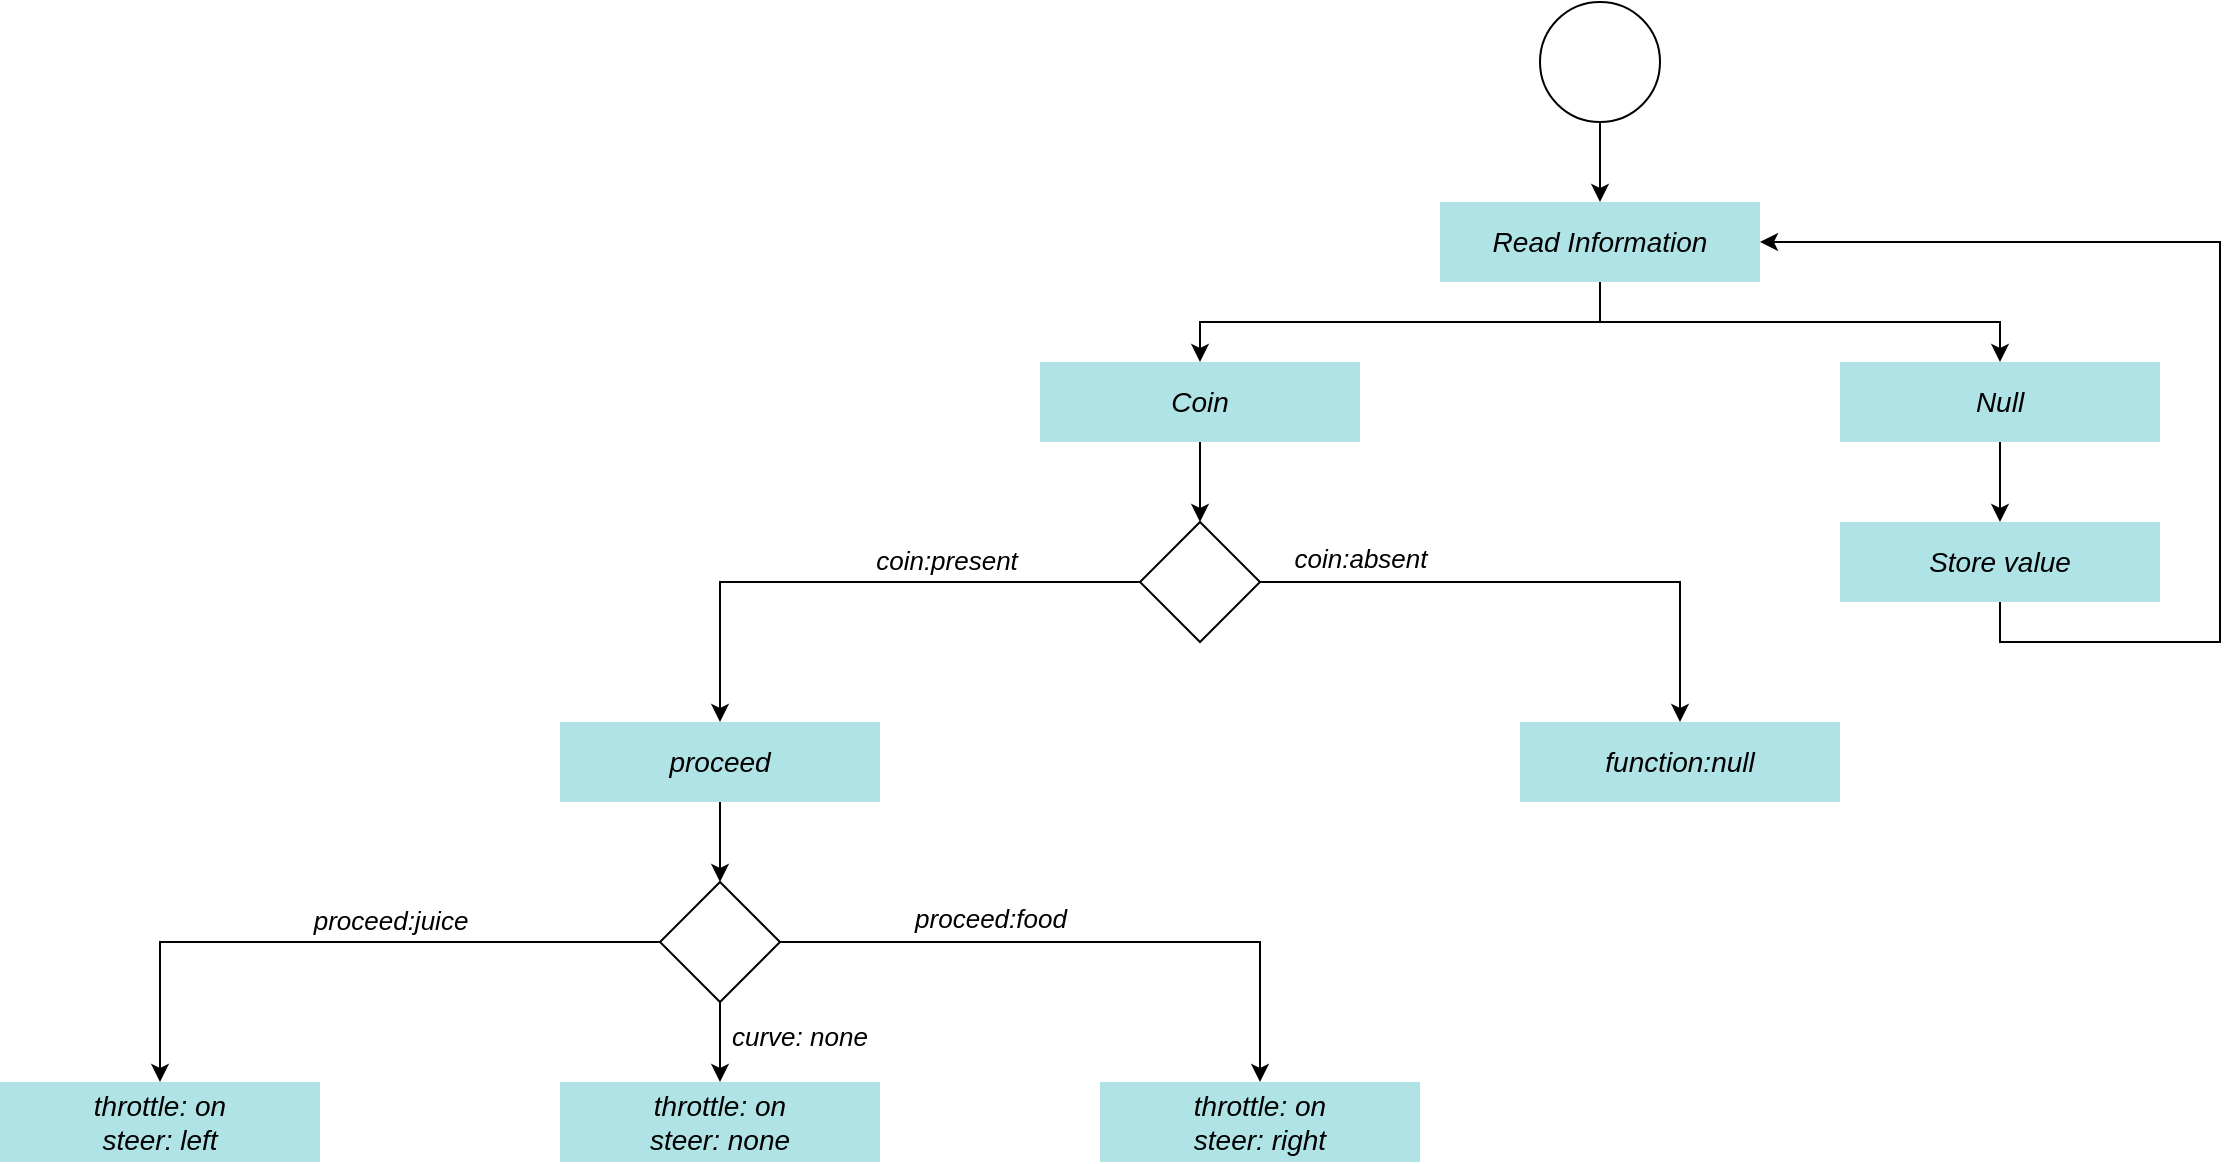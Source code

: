 <mxfile version="14.1.1" type="github">
  <diagram id="SEuXu_cQIe-IU6bPCZao" name="Page-1">
    <mxGraphModel dx="2733" dy="1701" grid="1" gridSize="10" guides="1" tooltips="1" connect="1" arrows="1" fold="1" page="1" pageScale="1" pageWidth="1169" pageHeight="827" math="0" shadow="0">
      <root>
        <mxCell id="0" />
        <mxCell id="1" parent="0" />
        <mxCell id="DzhI03-w_DWL_AGSozUM-32" style="edgeStyle=orthogonalEdgeStyle;rounded=0;orthogonalLoop=1;jettySize=auto;html=1;entryX=0.5;entryY=0;entryDx=0;entryDy=0;" parent="1" edge="1">
          <mxGeometry relative="1" as="geometry">
            <mxPoint x="770" y="410" as="sourcePoint" />
          </mxGeometry>
        </mxCell>
        <mxCell id="DzhI03-w_DWL_AGSozUM-33" style="edgeStyle=orthogonalEdgeStyle;rounded=0;orthogonalLoop=1;jettySize=auto;html=1;entryX=0.5;entryY=0;entryDx=0;entryDy=0;" parent="1" edge="1">
          <mxGeometry relative="1" as="geometry">
            <mxPoint x="830" y="410" as="sourcePoint" />
          </mxGeometry>
        </mxCell>
        <mxCell id="pD4ybXwd8v27qpeQFJHa-65" style="edgeStyle=orthogonalEdgeStyle;rounded=0;orthogonalLoop=1;jettySize=auto;html=1;entryX=0.5;entryY=0;entryDx=0;entryDy=0;" parent="1" source="pD4ybXwd8v27qpeQFJHa-66" target="pD4ybXwd8v27qpeQFJHa-92" edge="1">
          <mxGeometry relative="1" as="geometry" />
        </mxCell>
        <mxCell id="pD4ybXwd8v27qpeQFJHa-66" value="" style="ellipse;whiteSpace=wrap;html=1;aspect=fixed;" parent="1" vertex="1">
          <mxGeometry x="750.0" y="-40" width="60" height="60" as="geometry" />
        </mxCell>
        <mxCell id="pD4ybXwd8v27qpeQFJHa-67" style="edgeStyle=orthogonalEdgeStyle;rounded=0;orthogonalLoop=1;jettySize=auto;html=1;entryX=0.5;entryY=0;entryDx=0;entryDy=0;" parent="1" source="pD4ybXwd8v27qpeQFJHa-68" target="pD4ybXwd8v27qpeQFJHa-73" edge="1">
          <mxGeometry relative="1" as="geometry" />
        </mxCell>
        <mxCell id="pD4ybXwd8v27qpeQFJHa-68" value="&lt;span style=&quot;font-size: 16px&quot;&gt;Path&lt;/span&gt;" style="rounded=0;whiteSpace=wrap;html=1;fillColor=#b0e3e6;strokeColor=none;fontStyle=2" parent="1" vertex="1">
          <mxGeometry x="500" y="140" width="160" height="40" as="geometry" />
        </mxCell>
        <mxCell id="pD4ybXwd8v27qpeQFJHa-69" style="edgeStyle=orthogonalEdgeStyle;rounded=0;orthogonalLoop=1;jettySize=auto;html=1;entryX=0.5;entryY=0;entryDx=0;entryDy=0;" parent="1" source="pD4ybXwd8v27qpeQFJHa-73" target="pD4ybXwd8v27qpeQFJHa-82" edge="1">
          <mxGeometry relative="1" as="geometry">
            <Array as="points">
              <mxPoint x="340" y="250" />
            </Array>
          </mxGeometry>
        </mxCell>
        <mxCell id="pD4ybXwd8v27qpeQFJHa-70" value="&lt;font color=&quot;#000000&quot; style=&quot;font-size: 13px&quot;&gt;coin:present&lt;/font&gt;" style="edgeLabel;html=1;align=center;verticalAlign=bottom;resizable=0;points=[];fontColor=#FFFFFF;fontSize=13;fontStyle=2;spacingTop=0;spacing=2;spacingLeft=0;labelPosition=center;verticalLabelPosition=top;labelBackgroundColor=none;" parent="pD4ybXwd8v27qpeQFJHa-69" vertex="1" connectable="0">
          <mxGeometry x="-0.308" y="-1" relative="1" as="geometry">
            <mxPoint as="offset" />
          </mxGeometry>
        </mxCell>
        <mxCell id="pD4ybXwd8v27qpeQFJHa-71" style="edgeStyle=orthogonalEdgeStyle;rounded=0;orthogonalLoop=1;jettySize=auto;html=1;entryX=0.5;entryY=0;entryDx=0;entryDy=0;" parent="1" source="pD4ybXwd8v27qpeQFJHa-73" target="pD4ybXwd8v27qpeQFJHa-83" edge="1">
          <mxGeometry relative="1" as="geometry" />
        </mxCell>
        <mxCell id="pD4ybXwd8v27qpeQFJHa-72" value="coin:absent" style="edgeLabel;html=1;align=center;verticalAlign=bottom;resizable=0;points=[];fontSize=13;fontStyle=2;labelPosition=center;verticalLabelPosition=top;labelBackgroundColor=none;" parent="pD4ybXwd8v27qpeQFJHa-71" vertex="1" connectable="0">
          <mxGeometry x="-0.406" y="2" relative="1" as="geometry">
            <mxPoint x="-33.2" as="offset" />
          </mxGeometry>
        </mxCell>
        <mxCell id="pD4ybXwd8v27qpeQFJHa-73" value="" style="rhombus;whiteSpace=wrap;html=1;" parent="1" vertex="1">
          <mxGeometry x="550" y="220" width="60" height="60" as="geometry" />
        </mxCell>
        <mxCell id="pD4ybXwd8v27qpeQFJHa-74" style="edgeStyle=orthogonalEdgeStyle;rounded=0;orthogonalLoop=1;jettySize=auto;html=1;entryX=0.5;entryY=0;entryDx=0;entryDy=0;" parent="1" source="pD4ybXwd8v27qpeQFJHa-80" target="pD4ybXwd8v27qpeQFJHa-84" edge="1">
          <mxGeometry relative="1" as="geometry" />
        </mxCell>
        <mxCell id="pD4ybXwd8v27qpeQFJHa-75" value="&lt;font color=&quot;#000000&quot;&gt;proceed:juice&lt;/font&gt;" style="edgeLabel;html=1;align=center;verticalAlign=bottom;resizable=0;points=[];fontColor=#FFFFFF;fontSize=13;fontStyle=2;labelPosition=center;verticalLabelPosition=top;labelBackgroundColor=none;" parent="pD4ybXwd8v27qpeQFJHa-74" vertex="1" connectable="0">
          <mxGeometry x="-0.156" y="-1" relative="1" as="geometry">
            <mxPoint as="offset" />
          </mxGeometry>
        </mxCell>
        <mxCell id="pD4ybXwd8v27qpeQFJHa-76" style="edgeStyle=orthogonalEdgeStyle;rounded=0;orthogonalLoop=1;jettySize=auto;html=1;labelPosition=center;verticalLabelPosition=top;align=center;verticalAlign=bottom;" parent="1" source="pD4ybXwd8v27qpeQFJHa-80" target="pD4ybXwd8v27qpeQFJHa-85" edge="1">
          <mxGeometry relative="1" as="geometry" />
        </mxCell>
        <mxCell id="pD4ybXwd8v27qpeQFJHa-77" value="proceed:food" style="edgeLabel;html=1;align=center;verticalAlign=bottom;resizable=0;points=[];fontSize=13;fontStyle=2;labelPosition=center;verticalLabelPosition=top;labelBackgroundColor=none;" parent="pD4ybXwd8v27qpeQFJHa-76" vertex="1" connectable="0">
          <mxGeometry x="-0.323" y="2" relative="1" as="geometry">
            <mxPoint as="offset" />
          </mxGeometry>
        </mxCell>
        <mxCell id="pD4ybXwd8v27qpeQFJHa-78" style="edgeStyle=orthogonalEdgeStyle;rounded=0;orthogonalLoop=1;jettySize=auto;html=1;entryX=0.5;entryY=0;entryDx=0;entryDy=0;fontColor=#FFFFFF;" parent="1" source="pD4ybXwd8v27qpeQFJHa-80" target="pD4ybXwd8v27qpeQFJHa-86" edge="1">
          <mxGeometry relative="1" as="geometry" />
        </mxCell>
        <mxCell id="pD4ybXwd8v27qpeQFJHa-79" value="&lt;font color=&quot;#000000&quot; style=&quot;font-size: 13px&quot;&gt;curve: none&lt;/font&gt;" style="edgeLabel;html=1;align=left;verticalAlign=middle;resizable=0;points=[];fontColor=#FFFFFF;fontStyle=2;fontSize=13;labelPosition=right;verticalLabelPosition=middle;spacingLeft=4;labelBackgroundColor=none;" parent="pD4ybXwd8v27qpeQFJHa-78" vertex="1" connectable="0">
          <mxGeometry x="-0.183" relative="1" as="geometry">
            <mxPoint as="offset" />
          </mxGeometry>
        </mxCell>
        <mxCell id="pD4ybXwd8v27qpeQFJHa-80" value="" style="rhombus;whiteSpace=wrap;html=1;" parent="1" vertex="1">
          <mxGeometry x="310" y="400" width="60" height="60" as="geometry" />
        </mxCell>
        <mxCell id="pD4ybXwd8v27qpeQFJHa-81" style="edgeStyle=orthogonalEdgeStyle;rounded=0;orthogonalLoop=1;jettySize=auto;html=1;entryX=0.5;entryY=0;entryDx=0;entryDy=0;" parent="1" source="pD4ybXwd8v27qpeQFJHa-82" target="pD4ybXwd8v27qpeQFJHa-80" edge="1">
          <mxGeometry relative="1" as="geometry" />
        </mxCell>
        <mxCell id="pD4ybXwd8v27qpeQFJHa-82" value="&lt;span style=&quot;font-size: 16px&quot;&gt;Path Curvature&lt;/span&gt;" style="rounded=0;whiteSpace=wrap;html=1;fillColor=#b0e3e6;strokeColor=none;fontStyle=2" parent="1" vertex="1">
          <mxGeometry x="260" y="320" width="160" height="40" as="geometry" />
        </mxCell>
        <mxCell id="pD4ybXwd8v27qpeQFJHa-83" value="&lt;span style=&quot;font-size: 16px&quot;&gt;throttle: off&lt;br&gt;steer: none&lt;br&gt;&lt;/span&gt;" style="rounded=0;whiteSpace=wrap;html=1;fillColor=#b0e3e6;strokeColor=none;fontStyle=2" parent="1" vertex="1">
          <mxGeometry x="740" y="320" width="160" height="40" as="geometry" />
        </mxCell>
        <mxCell id="pD4ybXwd8v27qpeQFJHa-84" value="&lt;font style=&quot;font-size: 14px;&quot;&gt;throttle: on&lt;br style=&quot;font-size: 14px;&quot;&gt;steer: left&lt;br style=&quot;font-size: 14px;&quot;&gt;&lt;/font&gt;" style="rounded=0;whiteSpace=wrap;html=1;fillColor=#b0e3e6;fontStyle=2;strokeColor=none;fontSize=14;" parent="1" vertex="1">
          <mxGeometry x="-20" y="500" width="160" height="40" as="geometry" />
        </mxCell>
        <mxCell id="pD4ybXwd8v27qpeQFJHa-85" value="&lt;font style=&quot;font-size: 14px;&quot;&gt;throttle: on&lt;br style=&quot;font-size: 14px;&quot;&gt;steer: right&lt;br style=&quot;font-size: 14px;&quot;&gt;&lt;/font&gt;" style="rounded=0;whiteSpace=wrap;html=1;fillColor=#b0e3e6;fontStyle=2;strokeColor=none;fontSize=14;" parent="1" vertex="1">
          <mxGeometry x="530" y="500" width="160" height="40" as="geometry" />
        </mxCell>
        <mxCell id="pD4ybXwd8v27qpeQFJHa-86" value="&lt;font style=&quot;font-size: 14px;&quot;&gt;throttle: on&lt;br style=&quot;font-size: 14px;&quot;&gt;steer: none&lt;br style=&quot;font-size: 14px;&quot;&gt;&lt;/font&gt;" style="rounded=0;whiteSpace=wrap;html=1;fillColor=#b0e3e6;fontStyle=2;strokeColor=none;fontSize=14;" parent="1" vertex="1">
          <mxGeometry x="260" y="500" width="160" height="40" as="geometry" />
        </mxCell>
        <mxCell id="pD4ybXwd8v27qpeQFJHa-87" value="Coin" style="rounded=0;whiteSpace=wrap;html=1;fillColor=#b0e3e6;strokeColor=none;fontStyle=2;fontSize=14;" parent="1" vertex="1">
          <mxGeometry x="500" y="140" width="160" height="40" as="geometry" />
        </mxCell>
        <mxCell id="pD4ybXwd8v27qpeQFJHa-88" value="proceed" style="rounded=0;whiteSpace=wrap;html=1;fillColor=#b0e3e6;strokeColor=none;fontStyle=2;fontSize=14;" parent="1" vertex="1">
          <mxGeometry x="260" y="320" width="160" height="40" as="geometry" />
        </mxCell>
        <mxCell id="pD4ybXwd8v27qpeQFJHa-89" value="&lt;span style=&quot;font-size: 14px&quot;&gt;function:null&lt;br style=&quot;font-size: 14px&quot;&gt;&lt;/span&gt;" style="rounded=0;whiteSpace=wrap;html=1;fillColor=#b0e3e6;strokeColor=none;fontStyle=2;fontSize=14;" parent="1" vertex="1">
          <mxGeometry x="740" y="320" width="160" height="40" as="geometry" />
        </mxCell>
        <mxCell id="pD4ybXwd8v27qpeQFJHa-90" style="edgeStyle=orthogonalEdgeStyle;rounded=0;orthogonalLoop=1;jettySize=auto;html=1;exitX=0.5;exitY=1;exitDx=0;exitDy=0;" parent="1" source="pD4ybXwd8v27qpeQFJHa-92" target="pD4ybXwd8v27qpeQFJHa-87" edge="1">
          <mxGeometry relative="1" as="geometry" />
        </mxCell>
        <mxCell id="pD4ybXwd8v27qpeQFJHa-91" style="edgeStyle=orthogonalEdgeStyle;rounded=0;orthogonalLoop=1;jettySize=auto;html=1;entryX=0.5;entryY=0;entryDx=0;entryDy=0;exitX=0.5;exitY=1;exitDx=0;exitDy=0;" parent="1" source="pD4ybXwd8v27qpeQFJHa-92" target="pD4ybXwd8v27qpeQFJHa-94" edge="1">
          <mxGeometry relative="1" as="geometry" />
        </mxCell>
        <mxCell id="pD4ybXwd8v27qpeQFJHa-92" value="&lt;span style=&quot;font-size: 14px&quot;&gt;Read Information&lt;/span&gt;" style="rounded=0;whiteSpace=wrap;html=1;fillColor=#b0e3e6;strokeColor=none;fontStyle=2;fontSize=14;" parent="1" vertex="1">
          <mxGeometry x="700.0" y="60" width="160" height="40" as="geometry" />
        </mxCell>
        <mxCell id="pD4ybXwd8v27qpeQFJHa-93" style="edgeStyle=orthogonalEdgeStyle;rounded=0;orthogonalLoop=1;jettySize=auto;html=1;entryX=0.5;entryY=0;entryDx=0;entryDy=0;" parent="1" source="pD4ybXwd8v27qpeQFJHa-94" target="pD4ybXwd8v27qpeQFJHa-96" edge="1">
          <mxGeometry relative="1" as="geometry" />
        </mxCell>
        <mxCell id="pD4ybXwd8v27qpeQFJHa-94" value="Null" style="rounded=0;whiteSpace=wrap;html=1;fillColor=#b0e3e6;strokeColor=none;fontStyle=2;fontSize=14;" parent="1" vertex="1">
          <mxGeometry x="900.0" y="140" width="160" height="40" as="geometry" />
        </mxCell>
        <mxCell id="pD4ybXwd8v27qpeQFJHa-95" style="edgeStyle=orthogonalEdgeStyle;rounded=0;orthogonalLoop=1;jettySize=auto;html=1;exitX=0.5;exitY=1;exitDx=0;exitDy=0;entryX=1;entryY=0.5;entryDx=0;entryDy=0;" parent="1" source="pD4ybXwd8v27qpeQFJHa-96" target="pD4ybXwd8v27qpeQFJHa-92" edge="1">
          <mxGeometry relative="1" as="geometry">
            <Array as="points">
              <mxPoint x="980" y="280" />
              <mxPoint x="1090" y="280" />
              <mxPoint x="1090" y="80" />
            </Array>
          </mxGeometry>
        </mxCell>
        <mxCell id="pD4ybXwd8v27qpeQFJHa-96" value="&lt;span style=&quot;font-size: 14px&quot;&gt;Store value&lt;/span&gt;" style="rounded=0;whiteSpace=wrap;html=1;fillColor=#b0e3e6;strokeColor=none;fontStyle=2;fontSize=14;" parent="1" vertex="1">
          <mxGeometry x="900.0" y="220" width="160" height="40" as="geometry" />
        </mxCell>
      </root>
    </mxGraphModel>
  </diagram>
</mxfile>
